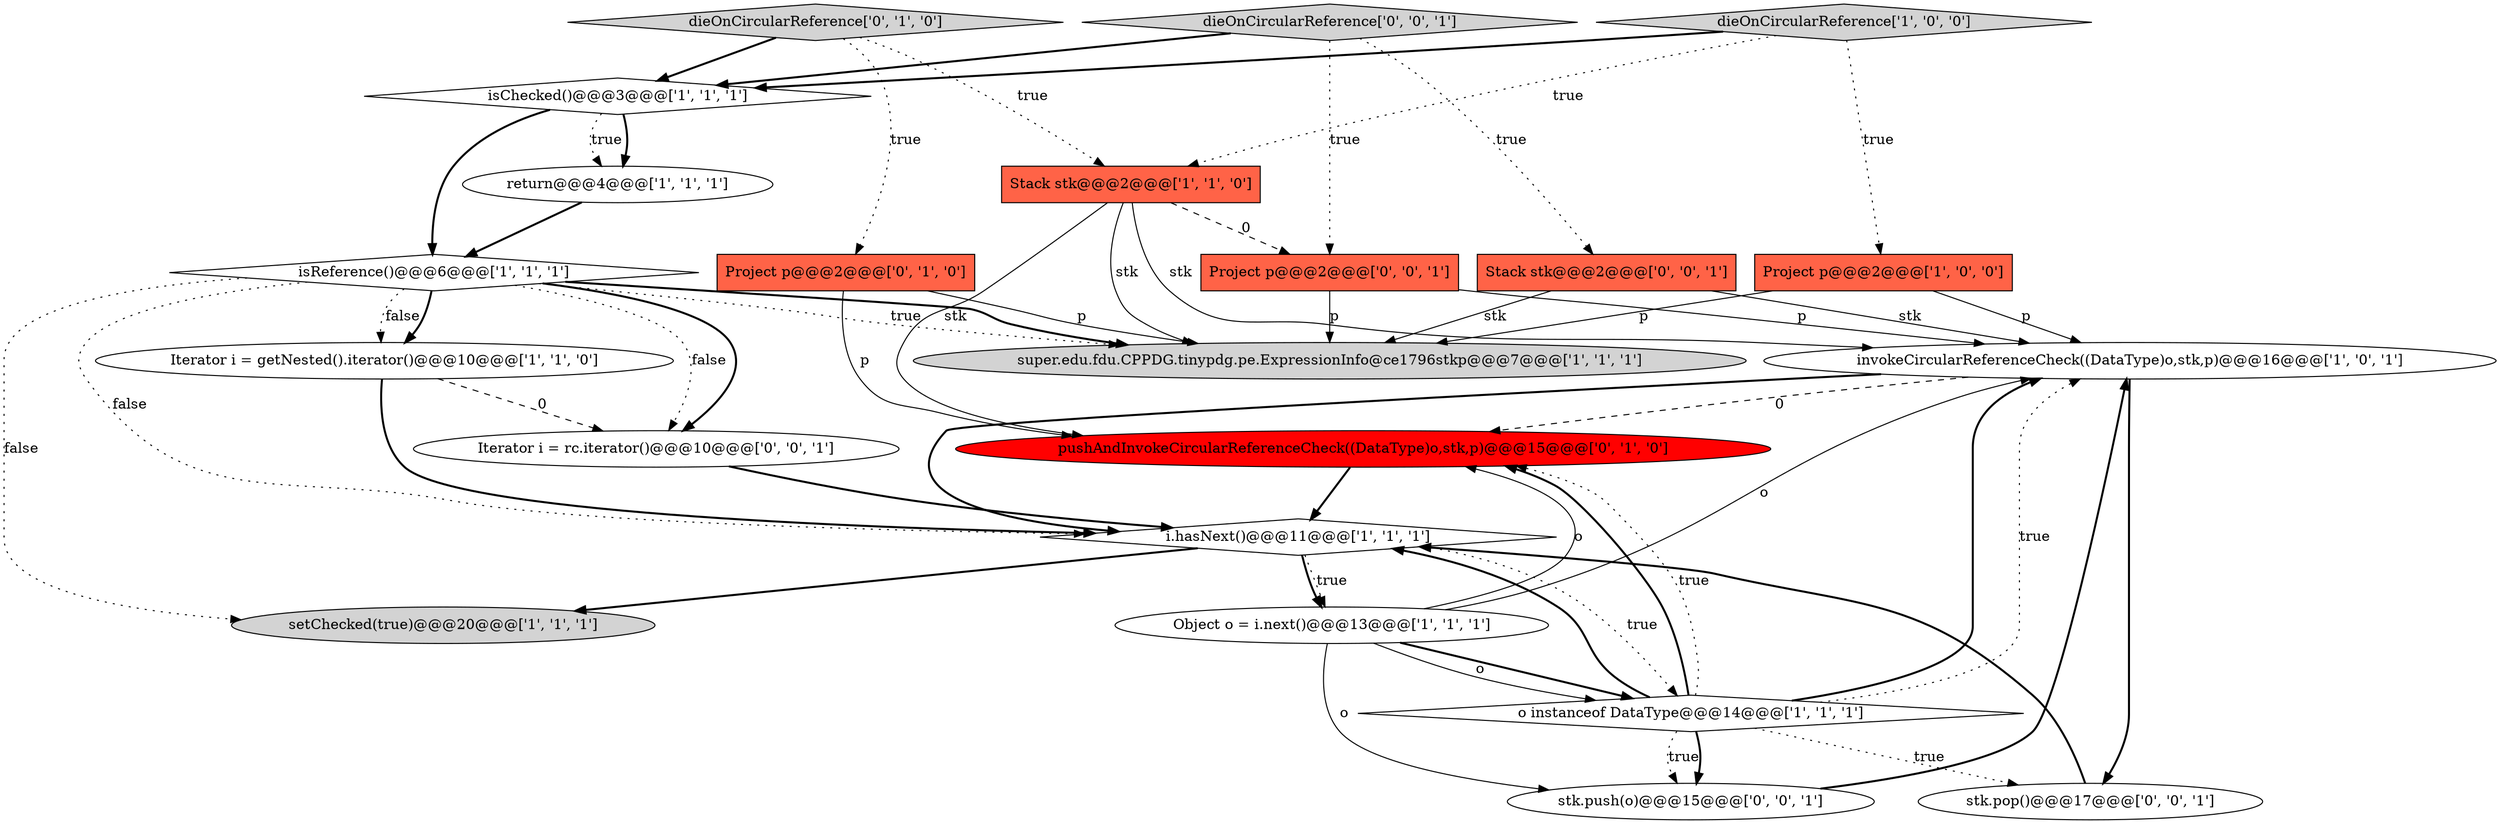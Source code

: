 digraph {
0 [style = filled, label = "invokeCircularReferenceCheck((DataType)o,stk,p)@@@16@@@['1', '0', '1']", fillcolor = white, shape = ellipse image = "AAA0AAABBB1BBB"];
9 [style = filled, label = "Stack stk@@@2@@@['1', '1', '0']", fillcolor = tomato, shape = box image = "AAA0AAABBB1BBB"];
15 [style = filled, label = "pushAndInvokeCircularReferenceCheck((DataType)o,stk,p)@@@15@@@['0', '1', '0']", fillcolor = red, shape = ellipse image = "AAA1AAABBB2BBB"];
19 [style = filled, label = "Iterator i = rc.iterator()@@@10@@@['0', '0', '1']", fillcolor = white, shape = ellipse image = "AAA0AAABBB3BBB"];
7 [style = filled, label = "Iterator i = getNested().iterator()@@@10@@@['1', '1', '0']", fillcolor = white, shape = ellipse image = "AAA0AAABBB1BBB"];
8 [style = filled, label = "Object o = i.next()@@@13@@@['1', '1', '1']", fillcolor = white, shape = ellipse image = "AAA0AAABBB1BBB"];
6 [style = filled, label = "isChecked()@@@3@@@['1', '1', '1']", fillcolor = white, shape = diamond image = "AAA0AAABBB1BBB"];
12 [style = filled, label = "isReference()@@@6@@@['1', '1', '1']", fillcolor = white, shape = diamond image = "AAA0AAABBB1BBB"];
3 [style = filled, label = "i.hasNext()@@@11@@@['1', '1', '1']", fillcolor = white, shape = diamond image = "AAA0AAABBB1BBB"];
17 [style = filled, label = "stk.push(o)@@@15@@@['0', '0', '1']", fillcolor = white, shape = ellipse image = "AAA0AAABBB3BBB"];
20 [style = filled, label = "Stack stk@@@2@@@['0', '0', '1']", fillcolor = tomato, shape = box image = "AAA0AAABBB3BBB"];
13 [style = filled, label = "dieOnCircularReference['0', '1', '0']", fillcolor = lightgray, shape = diamond image = "AAA0AAABBB2BBB"];
1 [style = filled, label = "o instanceof DataType@@@14@@@['1', '1', '1']", fillcolor = white, shape = diamond image = "AAA0AAABBB1BBB"];
16 [style = filled, label = "dieOnCircularReference['0', '0', '1']", fillcolor = lightgray, shape = diamond image = "AAA0AAABBB3BBB"];
21 [style = filled, label = "Project p@@@2@@@['0', '0', '1']", fillcolor = tomato, shape = box image = "AAA0AAABBB3BBB"];
14 [style = filled, label = "Project p@@@2@@@['0', '1', '0']", fillcolor = tomato, shape = box image = "AAA0AAABBB2BBB"];
11 [style = filled, label = "return@@@4@@@['1', '1', '1']", fillcolor = white, shape = ellipse image = "AAA0AAABBB1BBB"];
5 [style = filled, label = "setChecked(true)@@@20@@@['1', '1', '1']", fillcolor = lightgray, shape = ellipse image = "AAA0AAABBB1BBB"];
4 [style = filled, label = "Project p@@@2@@@['1', '0', '0']", fillcolor = tomato, shape = box image = "AAA0AAABBB1BBB"];
18 [style = filled, label = "stk.pop()@@@17@@@['0', '0', '1']", fillcolor = white, shape = ellipse image = "AAA0AAABBB3BBB"];
10 [style = filled, label = "super.edu.fdu.CPPDG.tinypdg.pe.ExpressionInfo@ce1796stkp@@@7@@@['1', '1', '1']", fillcolor = lightgray, shape = ellipse image = "AAA0AAABBB1BBB"];
2 [style = filled, label = "dieOnCircularReference['1', '0', '0']", fillcolor = lightgray, shape = diamond image = "AAA0AAABBB1BBB"];
0->3 [style = bold, label=""];
18->3 [style = bold, label=""];
9->15 [style = solid, label="stk"];
12->7 [style = dotted, label="false"];
1->17 [style = dotted, label="true"];
2->6 [style = bold, label=""];
14->10 [style = solid, label="p"];
1->15 [style = bold, label=""];
16->6 [style = bold, label=""];
1->3 [style = bold, label=""];
0->15 [style = dashed, label="0"];
16->20 [style = dotted, label="true"];
11->12 [style = bold, label=""];
1->0 [style = bold, label=""];
9->0 [style = solid, label="stk"];
15->3 [style = bold, label=""];
20->10 [style = solid, label="stk"];
8->0 [style = solid, label="o"];
12->19 [style = dotted, label="false"];
12->7 [style = bold, label=""];
7->3 [style = bold, label=""];
1->17 [style = bold, label=""];
12->5 [style = dotted, label="false"];
1->18 [style = dotted, label="true"];
8->1 [style = bold, label=""];
3->5 [style = bold, label=""];
12->10 [style = bold, label=""];
20->0 [style = solid, label="stk"];
17->0 [style = bold, label=""];
21->0 [style = solid, label="p"];
2->9 [style = dotted, label="true"];
12->10 [style = dotted, label="true"];
21->10 [style = solid, label="p"];
7->19 [style = dashed, label="0"];
9->21 [style = dashed, label="0"];
8->15 [style = solid, label="o"];
1->15 [style = dotted, label="true"];
6->11 [style = bold, label=""];
8->1 [style = solid, label="o"];
4->0 [style = solid, label="p"];
2->4 [style = dotted, label="true"];
3->8 [style = bold, label=""];
14->15 [style = solid, label="p"];
4->10 [style = solid, label="p"];
12->3 [style = dotted, label="false"];
16->21 [style = dotted, label="true"];
0->18 [style = bold, label=""];
1->0 [style = dotted, label="true"];
9->10 [style = solid, label="stk"];
6->11 [style = dotted, label="true"];
13->6 [style = bold, label=""];
12->19 [style = bold, label=""];
3->8 [style = dotted, label="true"];
13->14 [style = dotted, label="true"];
3->1 [style = dotted, label="true"];
19->3 [style = bold, label=""];
6->12 [style = bold, label=""];
8->17 [style = solid, label="o"];
13->9 [style = dotted, label="true"];
}
